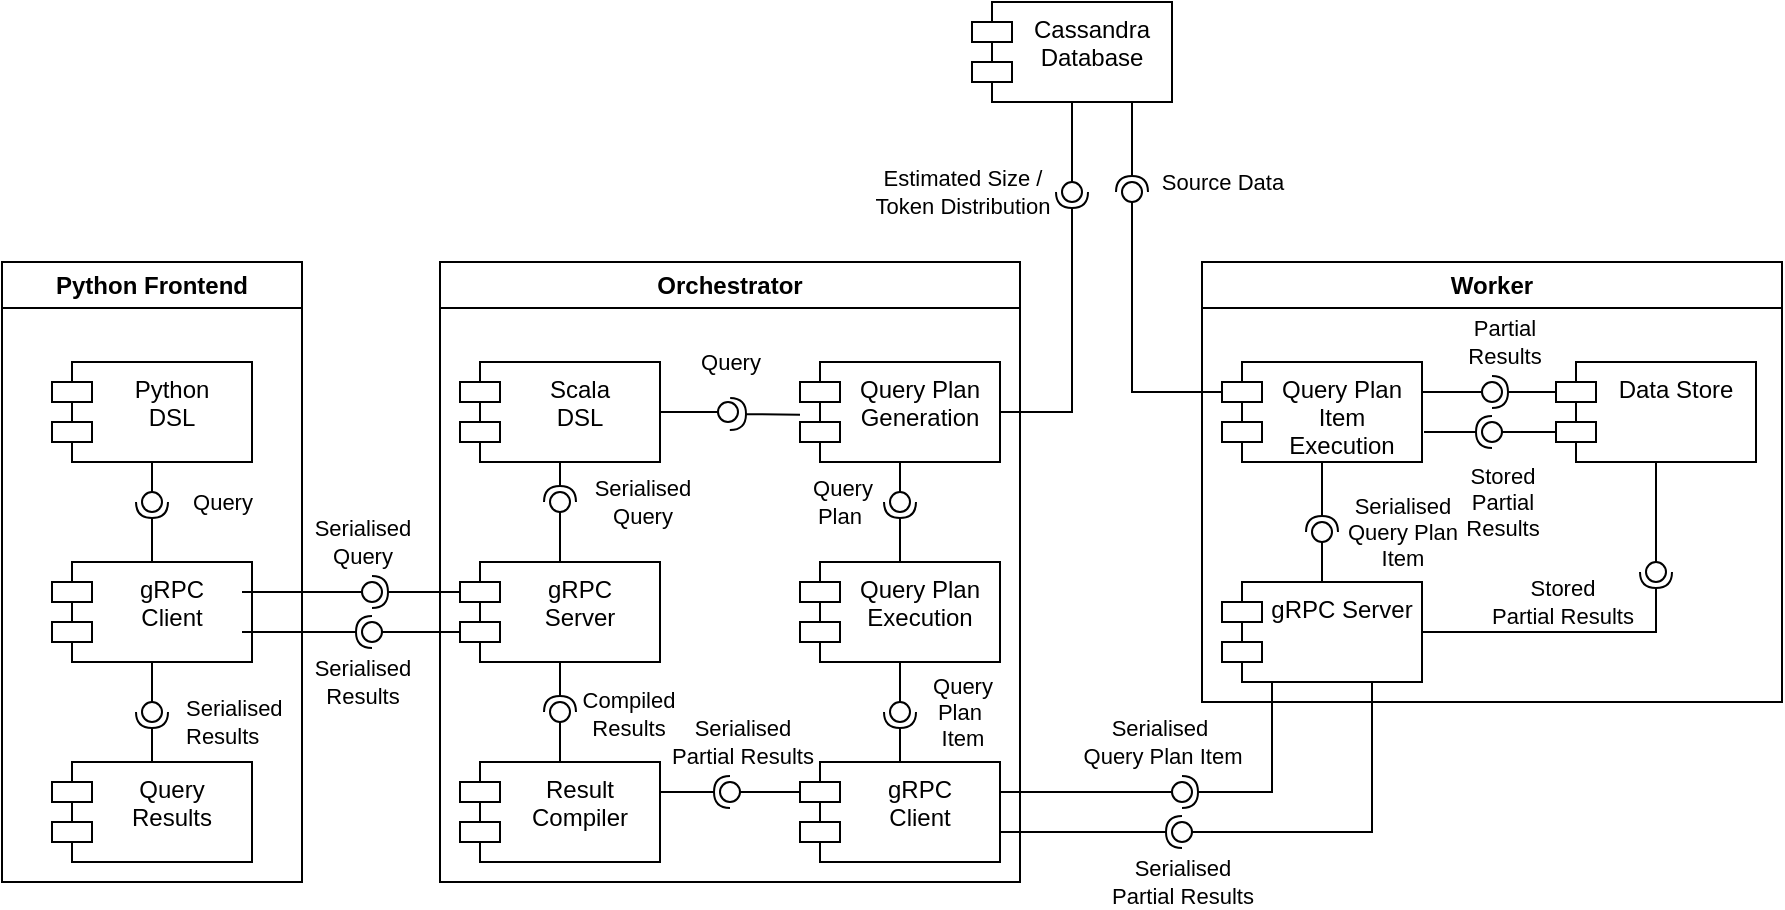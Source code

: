 <mxfile version="20.8.16" type="device"><diagram name="Page-1" id="CQuMhw7MRO4oRw27bGA-"><mxGraphModel dx="1100" dy="756" grid="1" gridSize="10" guides="1" tooltips="1" connect="1" arrows="1" fold="1" page="1" pageScale="1" pageWidth="827" pageHeight="1169" math="0" shadow="0"><root><mxCell id="0"/><mxCell id="1" parent="0"/><mxCell id="uEAPcu9ICsM8ZyTK5AJc-1" value="Python Frontend" style="swimlane;whiteSpace=wrap;html=1;spacing=5;" vertex="1" parent="1"><mxGeometry x="50" y="170" width="150" height="310" as="geometry"/></mxCell><mxCell id="uEAPcu9ICsM8ZyTK5AJc-5" value="Python&#10;DSL" style="shape=module;align=left;spacingLeft=20;align=center;verticalAlign=top;" vertex="1" parent="uEAPcu9ICsM8ZyTK5AJc-1"><mxGeometry x="25" y="50" width="100" height="50" as="geometry"/></mxCell><mxCell id="uEAPcu9ICsM8ZyTK5AJc-42" value="gRPC &#10;Client" style="shape=module;align=left;spacingLeft=20;align=center;verticalAlign=top;" vertex="1" parent="uEAPcu9ICsM8ZyTK5AJc-1"><mxGeometry x="25" y="150" width="100" height="50" as="geometry"/></mxCell><mxCell id="uEAPcu9ICsM8ZyTK5AJc-44" value="Query &#10;Results" style="shape=module;align=left;spacingLeft=20;align=center;verticalAlign=top;" vertex="1" parent="uEAPcu9ICsM8ZyTK5AJc-1"><mxGeometry x="25" y="250" width="100" height="50" as="geometry"/></mxCell><mxCell id="uEAPcu9ICsM8ZyTK5AJc-7" value="Orchestrator" style="swimlane;whiteSpace=wrap;html=1;" vertex="1" parent="1"><mxGeometry x="269" y="170" width="290" height="310" as="geometry"/></mxCell><mxCell id="uEAPcu9ICsM8ZyTK5AJc-8" value="Scala&#10;DSL" style="shape=module;align=left;spacingLeft=20;align=center;verticalAlign=top;" vertex="1" parent="uEAPcu9ICsM8ZyTK5AJc-7"><mxGeometry x="10" y="50" width="100" height="50" as="geometry"/></mxCell><mxCell id="uEAPcu9ICsM8ZyTK5AJc-13" value="Query Plan&#10;Generation" style="shape=module;align=left;spacingLeft=20;align=center;verticalAlign=top;" vertex="1" parent="uEAPcu9ICsM8ZyTK5AJc-7"><mxGeometry x="180" y="50" width="100" height="50" as="geometry"/></mxCell><mxCell id="uEAPcu9ICsM8ZyTK5AJc-14" value="Query Plan&#10;Execution" style="shape=module;align=left;spacingLeft=20;align=center;verticalAlign=top;" vertex="1" parent="uEAPcu9ICsM8ZyTK5AJc-7"><mxGeometry x="180" y="150" width="100" height="50" as="geometry"/></mxCell><mxCell id="uEAPcu9ICsM8ZyTK5AJc-31" value="" style="ellipse;whiteSpace=wrap;html=1;align=center;aspect=fixed;resizable=0;points=[];outlineConnect=0;sketch=0;" vertex="1" parent="uEAPcu9ICsM8ZyTK5AJc-7"><mxGeometry x="139" y="70" width="10" height="10" as="geometry"/></mxCell><mxCell id="uEAPcu9ICsM8ZyTK5AJc-29" value="" style="rounded=0;orthogonalLoop=1;jettySize=auto;html=1;endArrow=none;endFill=0;sketch=0;sourcePerimeterSpacing=0;targetPerimeterSpacing=0;exitX=1;exitY=0.5;exitDx=0;exitDy=0;" edge="1" target="uEAPcu9ICsM8ZyTK5AJc-31" parent="uEAPcu9ICsM8ZyTK5AJc-7" source="uEAPcu9ICsM8ZyTK5AJc-8"><mxGeometry relative="1" as="geometry"><mxPoint x="-110" y="235" as="sourcePoint"/></mxGeometry></mxCell><mxCell id="uEAPcu9ICsM8ZyTK5AJc-43" value="gRPC&#10;Server" style="shape=module;align=left;spacingLeft=20;align=center;verticalAlign=top;" vertex="1" parent="uEAPcu9ICsM8ZyTK5AJc-7"><mxGeometry x="10" y="150" width="100" height="50" as="geometry"/></mxCell><mxCell id="uEAPcu9ICsM8ZyTK5AJc-45" value="gRPC &#10;Client" style="shape=module;align=left;spacingLeft=20;align=center;verticalAlign=top;" vertex="1" parent="uEAPcu9ICsM8ZyTK5AJc-7"><mxGeometry x="180" y="250" width="100" height="50" as="geometry"/></mxCell><mxCell id="uEAPcu9ICsM8ZyTK5AJc-62" value="Result&#10;Compiler" style="shape=module;align=left;spacingLeft=20;align=center;verticalAlign=top;" vertex="1" parent="uEAPcu9ICsM8ZyTK5AJc-7"><mxGeometry x="10" y="250" width="100" height="50" as="geometry"/></mxCell><mxCell id="uEAPcu9ICsM8ZyTK5AJc-71" value="" style="ellipse;whiteSpace=wrap;html=1;align=center;aspect=fixed;resizable=0;points=[];outlineConnect=0;sketch=0;" vertex="1" parent="uEAPcu9ICsM8ZyTK5AJc-7"><mxGeometry x="225" y="220" width="10" height="10" as="geometry"/></mxCell><mxCell id="uEAPcu9ICsM8ZyTK5AJc-69" value="Query &lt;br&gt;Plan&amp;nbsp;&lt;br&gt;Item" style="rounded=0;orthogonalLoop=1;jettySize=auto;html=1;endArrow=none;endFill=0;sketch=0;sourcePerimeterSpacing=0;targetPerimeterSpacing=0;exitX=0.5;exitY=1;exitDx=0;exitDy=0;" edge="1" target="uEAPcu9ICsM8ZyTK5AJc-71" parent="uEAPcu9ICsM8ZyTK5AJc-7" source="uEAPcu9ICsM8ZyTK5AJc-14"><mxGeometry x="1" y="31" relative="1" as="geometry"><mxPoint x="210" y="375" as="sourcePoint"/><mxPoint y="5" as="offset"/></mxGeometry></mxCell><mxCell id="uEAPcu9ICsM8ZyTK5AJc-70" value="" style="rounded=0;orthogonalLoop=1;jettySize=auto;html=1;endArrow=halfCircle;endFill=0;entryX=0.5;entryY=0.5;endSize=6;strokeWidth=1;sketch=0;exitX=0.5;exitY=0;exitDx=0;exitDy=0;" edge="1" target="uEAPcu9ICsM8ZyTK5AJc-71" parent="uEAPcu9ICsM8ZyTK5AJc-7" source="uEAPcu9ICsM8ZyTK5AJc-45"><mxGeometry relative="1" as="geometry"><mxPoint x="250" y="375" as="sourcePoint"/></mxGeometry></mxCell><mxCell id="uEAPcu9ICsM8ZyTK5AJc-12" value="Cassandra&#10;Database" style="shape=module;align=left;spacingLeft=20;align=center;verticalAlign=top;" vertex="1" parent="1"><mxGeometry x="535" y="40" width="100" height="50" as="geometry"/></mxCell><mxCell id="uEAPcu9ICsM8ZyTK5AJc-15" value="Worker" style="swimlane;whiteSpace=wrap;html=1;" vertex="1" parent="1"><mxGeometry x="650" y="170" width="290" height="220" as="geometry"/></mxCell><mxCell id="uEAPcu9ICsM8ZyTK5AJc-20" value="Data Store" style="shape=module;align=left;spacingLeft=20;align=center;verticalAlign=top;" vertex="1" parent="uEAPcu9ICsM8ZyTK5AJc-15"><mxGeometry x="177" y="50" width="100" height="50" as="geometry"/></mxCell><mxCell id="uEAPcu9ICsM8ZyTK5AJc-25" value="Query Plan &#10;Item &#10;Execution" style="shape=module;align=left;spacingLeft=20;align=center;verticalAlign=top;" vertex="1" parent="uEAPcu9ICsM8ZyTK5AJc-15"><mxGeometry x="10" y="50" width="100" height="50" as="geometry"/></mxCell><mxCell id="uEAPcu9ICsM8ZyTK5AJc-46" value="gRPC Server" style="shape=module;align=left;spacingLeft=20;align=center;verticalAlign=top;" vertex="1" parent="uEAPcu9ICsM8ZyTK5AJc-15"><mxGeometry x="10" y="160" width="100" height="50" as="geometry"/></mxCell><mxCell id="uEAPcu9ICsM8ZyTK5AJc-97" value="" style="ellipse;whiteSpace=wrap;html=1;align=center;aspect=fixed;resizable=0;points=[];outlineConnect=0;sketch=0;" vertex="1" parent="uEAPcu9ICsM8ZyTK5AJc-15"><mxGeometry x="222" y="150" width="10" height="10" as="geometry"/></mxCell><mxCell id="uEAPcu9ICsM8ZyTK5AJc-95" value="" style="rounded=0;orthogonalLoop=1;jettySize=auto;html=1;endArrow=none;endFill=0;sketch=0;sourcePerimeterSpacing=0;targetPerimeterSpacing=0;exitX=0.5;exitY=1;exitDx=0;exitDy=0;" edge="1" target="uEAPcu9ICsM8ZyTK5AJc-97" parent="uEAPcu9ICsM8ZyTK5AJc-15" source="uEAPcu9ICsM8ZyTK5AJc-20"><mxGeometry relative="1" as="geometry"><mxPoint x="220" y="315" as="sourcePoint"/></mxGeometry></mxCell><mxCell id="uEAPcu9ICsM8ZyTK5AJc-96" value="Stored&lt;br&gt;Partial Results" style="rounded=0;orthogonalLoop=1;jettySize=auto;html=1;endArrow=halfCircle;endFill=0;entryX=0.5;entryY=0.5;endSize=6;strokeWidth=1;sketch=0;exitX=1;exitY=0.5;exitDx=0;exitDy=0;edgeStyle=orthogonalEdgeStyle;" edge="1" target="uEAPcu9ICsM8ZyTK5AJc-97" parent="uEAPcu9ICsM8ZyTK5AJc-15" source="uEAPcu9ICsM8ZyTK5AJc-46"><mxGeometry x="-0.048" y="15" relative="1" as="geometry"><mxPoint x="260" y="315" as="sourcePoint"/><Array as="points"><mxPoint x="227" y="185"/></Array><mxPoint as="offset"/></mxGeometry></mxCell><mxCell id="uEAPcu9ICsM8ZyTK5AJc-30" value="Query" style="rounded=0;orthogonalLoop=1;jettySize=auto;html=1;endArrow=halfCircle;endFill=0;endSize=6;strokeWidth=1;sketch=0;exitX=0;exitY=0.527;exitDx=0;exitDy=0;exitPerimeter=0;" edge="1" parent="1" source="uEAPcu9ICsM8ZyTK5AJc-13"><mxGeometry x="1" y="-26" relative="1" as="geometry"><mxPoint x="199" y="405" as="sourcePoint"/><mxPoint x="414" y="246" as="targetPoint"/><mxPoint as="offset"/></mxGeometry></mxCell><mxCell id="uEAPcu9ICsM8ZyTK5AJc-33" value="Query &lt;br&gt;Plan&amp;nbsp;" style="rounded=0;orthogonalLoop=1;jettySize=auto;html=1;endArrow=none;endFill=0;sketch=0;sourcePerimeterSpacing=0;targetPerimeterSpacing=0;exitX=0.5;exitY=1;exitDx=0;exitDy=0;" edge="1" target="uEAPcu9ICsM8ZyTK5AJc-35" parent="1" source="uEAPcu9ICsM8ZyTK5AJc-13"><mxGeometry x="1" y="-29" relative="1" as="geometry"><mxPoint x="229" y="525" as="sourcePoint"/><mxPoint y="5" as="offset"/></mxGeometry></mxCell><mxCell id="uEAPcu9ICsM8ZyTK5AJc-34" value="" style="rounded=0;orthogonalLoop=1;jettySize=auto;html=1;endArrow=halfCircle;endFill=0;entryX=0.5;entryY=0.5;endSize=6;strokeWidth=1;sketch=0;exitX=0.5;exitY=0;exitDx=0;exitDy=0;" edge="1" target="uEAPcu9ICsM8ZyTK5AJc-35" parent="1" source="uEAPcu9ICsM8ZyTK5AJc-14"><mxGeometry relative="1" as="geometry"><mxPoint x="269" y="525" as="sourcePoint"/></mxGeometry></mxCell><mxCell id="uEAPcu9ICsM8ZyTK5AJc-35" value="" style="ellipse;whiteSpace=wrap;html=1;align=center;aspect=fixed;resizable=0;points=[];outlineConnect=0;sketch=0;" vertex="1" parent="1"><mxGeometry x="494" y="285" width="10" height="10" as="geometry"/></mxCell><mxCell id="uEAPcu9ICsM8ZyTK5AJc-36" value="Estimated Size / &lt;br&gt;Token Distribution" style="rounded=0;orthogonalLoop=1;jettySize=auto;html=1;endArrow=none;endFill=0;sketch=0;sourcePerimeterSpacing=0;targetPerimeterSpacing=0;exitX=0.5;exitY=1;exitDx=0;exitDy=0;edgeStyle=orthogonalEdgeStyle;" edge="1" target="uEAPcu9ICsM8ZyTK5AJc-38" parent="1" source="uEAPcu9ICsM8ZyTK5AJc-12"><mxGeometry x="1" y="-55" relative="1" as="geometry"><mxPoint x="269" y="85" as="sourcePoint"/><mxPoint y="5" as="offset"/></mxGeometry></mxCell><mxCell id="uEAPcu9ICsM8ZyTK5AJc-37" value="" style="rounded=0;orthogonalLoop=1;jettySize=auto;html=1;endArrow=halfCircle;endFill=0;entryX=0.5;entryY=0.5;endSize=6;strokeWidth=1;sketch=0;exitX=1;exitY=0.5;exitDx=0;exitDy=0;edgeStyle=orthogonalEdgeStyle;" edge="1" target="uEAPcu9ICsM8ZyTK5AJc-38" parent="1" source="uEAPcu9ICsM8ZyTK5AJc-13"><mxGeometry relative="1" as="geometry"><mxPoint x="309" y="85" as="sourcePoint"/></mxGeometry></mxCell><mxCell id="uEAPcu9ICsM8ZyTK5AJc-38" value="" style="ellipse;whiteSpace=wrap;html=1;align=center;aspect=fixed;resizable=0;points=[];outlineConnect=0;sketch=0;" vertex="1" parent="1"><mxGeometry x="580" y="130" width="10" height="10" as="geometry"/></mxCell><mxCell id="uEAPcu9ICsM8ZyTK5AJc-47" value="Serialised &lt;br&gt;Query" style="rounded=0;orthogonalLoop=1;jettySize=auto;html=1;endArrow=none;endFill=0;sketch=0;sourcePerimeterSpacing=0;targetPerimeterSpacing=0;" edge="1" target="uEAPcu9ICsM8ZyTK5AJc-49" parent="1"><mxGeometry x="1" y="25" relative="1" as="geometry"><mxPoint x="170" y="335" as="sourcePoint"/><mxPoint as="offset"/></mxGeometry></mxCell><mxCell id="uEAPcu9ICsM8ZyTK5AJc-48" value="" style="rounded=0;orthogonalLoop=1;jettySize=auto;html=1;endArrow=halfCircle;endFill=0;entryX=0.5;entryY=0.5;endSize=6;strokeWidth=1;sketch=0;exitX=0;exitY=0;exitDx=0;exitDy=15;exitPerimeter=0;" edge="1" target="uEAPcu9ICsM8ZyTK5AJc-49" parent="1" source="uEAPcu9ICsM8ZyTK5AJc-43"><mxGeometry relative="1" as="geometry"><mxPoint x="180" y="495" as="sourcePoint"/></mxGeometry></mxCell><mxCell id="uEAPcu9ICsM8ZyTK5AJc-49" value="" style="ellipse;whiteSpace=wrap;html=1;align=center;aspect=fixed;resizable=0;points=[];outlineConnect=0;sketch=0;" vertex="1" parent="1"><mxGeometry x="230" y="330" width="10" height="10" as="geometry"/></mxCell><mxCell id="uEAPcu9ICsM8ZyTK5AJc-50" value="" style="rounded=0;orthogonalLoop=1;jettySize=auto;html=1;endArrow=none;endFill=0;sketch=0;sourcePerimeterSpacing=0;targetPerimeterSpacing=0;exitX=0;exitY=0;exitDx=0;exitDy=35;exitPerimeter=0;" edge="1" target="uEAPcu9ICsM8ZyTK5AJc-52" parent="1" source="uEAPcu9ICsM8ZyTK5AJc-43"><mxGeometry relative="1" as="geometry"><mxPoint x="200" y="515" as="sourcePoint"/></mxGeometry></mxCell><mxCell id="uEAPcu9ICsM8ZyTK5AJc-51" value="Serialised&lt;br&gt;Results" style="rounded=0;orthogonalLoop=1;jettySize=auto;html=1;endArrow=halfCircle;endFill=0;entryX=0.5;entryY=0.5;endSize=6;strokeWidth=1;sketch=0;" edge="1" target="uEAPcu9ICsM8ZyTK5AJc-52" parent="1"><mxGeometry x="0.846" y="-25" relative="1" as="geometry"><mxPoint x="170" y="355" as="sourcePoint"/><mxPoint as="offset"/></mxGeometry></mxCell><mxCell id="uEAPcu9ICsM8ZyTK5AJc-52" value="" style="ellipse;whiteSpace=wrap;html=1;align=center;aspect=fixed;resizable=0;points=[];outlineConnect=0;sketch=0;" vertex="1" parent="1"><mxGeometry x="230" y="350" width="10" height="10" as="geometry"/></mxCell><mxCell id="uEAPcu9ICsM8ZyTK5AJc-53" value="Query" style="rounded=0;orthogonalLoop=1;jettySize=auto;html=1;endArrow=none;endFill=0;sketch=0;sourcePerimeterSpacing=0;targetPerimeterSpacing=0;exitX=0.5;exitY=1;exitDx=0;exitDy=0;" edge="1" target="uEAPcu9ICsM8ZyTK5AJc-55" parent="1" source="uEAPcu9ICsM8ZyTK5AJc-5"><mxGeometry x="1" y="35" relative="1" as="geometry"><mxPoint x="-10" y="345" as="sourcePoint"/><mxPoint y="5" as="offset"/></mxGeometry></mxCell><mxCell id="uEAPcu9ICsM8ZyTK5AJc-54" value="" style="rounded=0;orthogonalLoop=1;jettySize=auto;html=1;endArrow=halfCircle;endFill=0;entryX=0.5;entryY=0.5;endSize=6;strokeWidth=1;sketch=0;exitX=0.5;exitY=0;exitDx=0;exitDy=0;" edge="1" target="uEAPcu9ICsM8ZyTK5AJc-55" parent="1" source="uEAPcu9ICsM8ZyTK5AJc-42"><mxGeometry relative="1" as="geometry"><mxPoint x="30" y="345" as="sourcePoint"/></mxGeometry></mxCell><mxCell id="uEAPcu9ICsM8ZyTK5AJc-55" value="" style="ellipse;whiteSpace=wrap;html=1;align=center;aspect=fixed;resizable=0;points=[];outlineConnect=0;sketch=0;" vertex="1" parent="1"><mxGeometry x="120" y="285" width="10" height="10" as="geometry"/></mxCell><mxCell id="uEAPcu9ICsM8ZyTK5AJc-56" value="" style="rounded=0;orthogonalLoop=1;jettySize=auto;html=1;endArrow=none;endFill=0;sketch=0;sourcePerimeterSpacing=0;targetPerimeterSpacing=0;exitX=0.5;exitY=1;exitDx=0;exitDy=0;" edge="1" target="uEAPcu9ICsM8ZyTK5AJc-58" parent="1" source="uEAPcu9ICsM8ZyTK5AJc-42"><mxGeometry relative="1" as="geometry"><mxPoint x="-30" y="425" as="sourcePoint"/></mxGeometry></mxCell><mxCell id="uEAPcu9ICsM8ZyTK5AJc-57" value="Serialised&lt;br&gt;Results" style="rounded=0;orthogonalLoop=1;jettySize=auto;html=1;endArrow=halfCircle;endFill=0;entryX=0.5;entryY=0.5;endSize=6;strokeWidth=1;sketch=0;exitX=0.5;exitY=0;exitDx=0;exitDy=0;labelPosition=right;verticalLabelPosition=middle;align=left;verticalAlign=middle;" edge="1" target="uEAPcu9ICsM8ZyTK5AJc-58" parent="1" source="uEAPcu9ICsM8ZyTK5AJc-44"><mxGeometry x="0.6" y="-15" relative="1" as="geometry"><mxPoint x="10" y="425" as="sourcePoint"/><mxPoint as="offset"/></mxGeometry></mxCell><mxCell id="uEAPcu9ICsM8ZyTK5AJc-58" value="" style="ellipse;whiteSpace=wrap;html=1;align=center;aspect=fixed;resizable=0;points=[];outlineConnect=0;sketch=0;" vertex="1" parent="1"><mxGeometry x="120" y="390" width="10" height="10" as="geometry"/></mxCell><mxCell id="uEAPcu9ICsM8ZyTK5AJc-59" value="Serialised&lt;br&gt;Query" style="rounded=0;orthogonalLoop=1;jettySize=auto;html=1;endArrow=none;endFill=0;sketch=0;sourcePerimeterSpacing=0;targetPerimeterSpacing=0;exitX=0.5;exitY=0;exitDx=0;exitDy=0;" edge="1" target="uEAPcu9ICsM8ZyTK5AJc-61" parent="1" source="uEAPcu9ICsM8ZyTK5AJc-43"><mxGeometry x="1" y="-41" relative="1" as="geometry"><mxPoint x="239" y="525" as="sourcePoint"/><mxPoint y="-5" as="offset"/></mxGeometry></mxCell><mxCell id="uEAPcu9ICsM8ZyTK5AJc-60" value="" style="rounded=0;orthogonalLoop=1;jettySize=auto;html=1;endArrow=halfCircle;endFill=0;entryX=0.5;entryY=0.5;endSize=6;strokeWidth=1;sketch=0;exitX=0.5;exitY=1;exitDx=0;exitDy=0;" edge="1" target="uEAPcu9ICsM8ZyTK5AJc-61" parent="1" source="uEAPcu9ICsM8ZyTK5AJc-8"><mxGeometry relative="1" as="geometry"><mxPoint x="279" y="525" as="sourcePoint"/></mxGeometry></mxCell><mxCell id="uEAPcu9ICsM8ZyTK5AJc-61" value="" style="ellipse;whiteSpace=wrap;html=1;align=center;aspect=fixed;resizable=0;points=[];outlineConnect=0;sketch=0;" vertex="1" parent="1"><mxGeometry x="324" y="285" width="10" height="10" as="geometry"/></mxCell><mxCell id="uEAPcu9ICsM8ZyTK5AJc-63" value="" style="rounded=0;orthogonalLoop=1;jettySize=auto;html=1;endArrow=none;endFill=0;sketch=0;sourcePerimeterSpacing=0;targetPerimeterSpacing=0;exitX=0;exitY=0;exitDx=0;exitDy=15;exitPerimeter=0;edgeStyle=orthogonalEdgeStyle;" edge="1" target="uEAPcu9ICsM8ZyTK5AJc-65" parent="1" source="uEAPcu9ICsM8ZyTK5AJc-25"><mxGeometry relative="1" as="geometry"><mxPoint x="610" y="525" as="sourcePoint"/></mxGeometry></mxCell><mxCell id="uEAPcu9ICsM8ZyTK5AJc-64" value="Source Data" style="rounded=0;orthogonalLoop=1;jettySize=auto;html=1;endArrow=halfCircle;endFill=0;entryX=0.5;entryY=0.5;endSize=6;strokeWidth=1;sketch=0;exitX=0.8;exitY=1;exitDx=0;exitDy=0;exitPerimeter=0;" edge="1" target="uEAPcu9ICsM8ZyTK5AJc-65" parent="1" source="uEAPcu9ICsM8ZyTK5AJc-12"><mxGeometry x="0.778" y="45" relative="1" as="geometry"><mxPoint x="650" y="525" as="sourcePoint"/><mxPoint as="offset"/></mxGeometry></mxCell><mxCell id="uEAPcu9ICsM8ZyTK5AJc-65" value="" style="ellipse;whiteSpace=wrap;html=1;align=center;aspect=fixed;resizable=0;points=[];outlineConnect=0;sketch=0;" vertex="1" parent="1"><mxGeometry x="610" y="130" width="10" height="10" as="geometry"/></mxCell><mxCell id="uEAPcu9ICsM8ZyTK5AJc-66" value="Serialised&lt;br&gt;Query Plan&lt;br&gt;Item" style="rounded=0;orthogonalLoop=1;jettySize=auto;html=1;endArrow=none;endFill=0;sketch=0;sourcePerimeterSpacing=0;targetPerimeterSpacing=0;exitX=0.5;exitY=0;exitDx=0;exitDy=0;" edge="1" target="uEAPcu9ICsM8ZyTK5AJc-68" parent="1" source="uEAPcu9ICsM8ZyTK5AJc-46"><mxGeometry x="1" y="-40" relative="1" as="geometry"><mxPoint x="559" y="455" as="sourcePoint"/><mxPoint y="-5" as="offset"/></mxGeometry></mxCell><mxCell id="uEAPcu9ICsM8ZyTK5AJc-67" value="" style="rounded=0;orthogonalLoop=1;jettySize=auto;html=1;endArrow=halfCircle;endFill=0;entryX=0.5;entryY=0.5;endSize=6;strokeWidth=1;sketch=0;exitX=0.5;exitY=1;exitDx=0;exitDy=0;" edge="1" target="uEAPcu9ICsM8ZyTK5AJc-68" parent="1" source="uEAPcu9ICsM8ZyTK5AJc-25"><mxGeometry relative="1" as="geometry"><mxPoint x="599" y="455" as="sourcePoint"/></mxGeometry></mxCell><mxCell id="uEAPcu9ICsM8ZyTK5AJc-68" value="" style="ellipse;whiteSpace=wrap;html=1;align=center;aspect=fixed;resizable=0;points=[];outlineConnect=0;sketch=0;" vertex="1" parent="1"><mxGeometry x="705" y="300" width="10" height="10" as="geometry"/></mxCell><mxCell id="uEAPcu9ICsM8ZyTK5AJc-72" value="" style="rounded=0;orthogonalLoop=1;jettySize=auto;html=1;endArrow=none;endFill=0;sketch=0;sourcePerimeterSpacing=0;targetPerimeterSpacing=0;exitX=0;exitY=0;exitDx=0;exitDy=15;exitPerimeter=0;" edge="1" target="uEAPcu9ICsM8ZyTK5AJc-74" parent="1" source="uEAPcu9ICsM8ZyTK5AJc-45"><mxGeometry relative="1" as="geometry"><mxPoint x="324" y="565" as="sourcePoint"/></mxGeometry></mxCell><mxCell id="uEAPcu9ICsM8ZyTK5AJc-73" value="Serialised&lt;br&gt;Partial Results" style="rounded=0;orthogonalLoop=1;jettySize=auto;html=1;endArrow=halfCircle;endFill=0;entryX=0.5;entryY=0.5;endSize=6;strokeWidth=1;sketch=0;" edge="1" target="uEAPcu9ICsM8ZyTK5AJc-74" parent="1"><mxGeometry x="1" y="26" relative="1" as="geometry"><mxPoint x="379" y="435" as="sourcePoint"/><mxPoint x="6" y="1" as="offset"/></mxGeometry></mxCell><mxCell id="uEAPcu9ICsM8ZyTK5AJc-74" value="" style="ellipse;whiteSpace=wrap;html=1;align=center;aspect=fixed;resizable=0;points=[];outlineConnect=0;sketch=0;" vertex="1" parent="1"><mxGeometry x="409" y="430" width="10" height="10" as="geometry"/></mxCell><mxCell id="uEAPcu9ICsM8ZyTK5AJc-75" value="Serialised&amp;nbsp;&lt;br&gt;Query Plan Item" style="rounded=0;orthogonalLoop=1;jettySize=auto;html=1;endArrow=none;endFill=0;sketch=0;sourcePerimeterSpacing=0;targetPerimeterSpacing=0;" edge="1" target="uEAPcu9ICsM8ZyTK5AJc-77" parent="1"><mxGeometry x="0.884" y="25" relative="1" as="geometry"><mxPoint x="549" y="435" as="sourcePoint"/><mxPoint as="offset"/></mxGeometry></mxCell><mxCell id="uEAPcu9ICsM8ZyTK5AJc-76" value="" style="rounded=0;orthogonalLoop=1;jettySize=auto;html=1;endArrow=halfCircle;endFill=0;endSize=6;strokeWidth=1;sketch=0;exitX=0.25;exitY=1;exitDx=0;exitDy=0;edgeStyle=orthogonalEdgeStyle;" edge="1" parent="1" source="uEAPcu9ICsM8ZyTK5AJc-46"><mxGeometry relative="1" as="geometry"><mxPoint x="760" y="505" as="sourcePoint"/><mxPoint x="640" y="435" as="targetPoint"/><Array as="points"><mxPoint x="685" y="435"/></Array></mxGeometry></mxCell><mxCell id="uEAPcu9ICsM8ZyTK5AJc-77" value="" style="ellipse;whiteSpace=wrap;html=1;align=center;aspect=fixed;resizable=0;points=[];outlineConnect=0;sketch=0;" vertex="1" parent="1"><mxGeometry x="635" y="430" width="10" height="10" as="geometry"/></mxCell><mxCell id="uEAPcu9ICsM8ZyTK5AJc-78" value="" style="rounded=0;orthogonalLoop=1;jettySize=auto;html=1;endArrow=none;endFill=0;sketch=0;sourcePerimeterSpacing=0;targetPerimeterSpacing=0;exitX=0.75;exitY=1;exitDx=0;exitDy=0;edgeStyle=orthogonalEdgeStyle;" edge="1" target="uEAPcu9ICsM8ZyTK5AJc-80" parent="1" source="uEAPcu9ICsM8ZyTK5AJc-46"><mxGeometry relative="1" as="geometry"><mxPoint x="650" y="535" as="sourcePoint"/><Array as="points"><mxPoint x="735" y="455"/></Array></mxGeometry></mxCell><mxCell id="uEAPcu9ICsM8ZyTK5AJc-79" value="Serialised&lt;br&gt;Partial Results" style="rounded=0;orthogonalLoop=1;jettySize=auto;html=1;endArrow=halfCircle;endFill=0;entryX=0.5;entryY=0.5;endSize=6;strokeWidth=1;sketch=0;" edge="1" target="uEAPcu9ICsM8ZyTK5AJc-80" parent="1"><mxGeometry x="1" y="-25" relative="1" as="geometry"><mxPoint x="549" y="455" as="sourcePoint"/><mxPoint as="offset"/></mxGeometry></mxCell><mxCell id="uEAPcu9ICsM8ZyTK5AJc-80" value="" style="ellipse;whiteSpace=wrap;html=1;align=center;aspect=fixed;resizable=0;points=[];outlineConnect=0;sketch=0;" vertex="1" parent="1"><mxGeometry x="635" y="450" width="10" height="10" as="geometry"/></mxCell><mxCell id="uEAPcu9ICsM8ZyTK5AJc-85" value="" style="rounded=0;orthogonalLoop=1;jettySize=auto;html=1;endArrow=none;endFill=0;sketch=0;sourcePerimeterSpacing=0;targetPerimeterSpacing=0;" edge="1" target="uEAPcu9ICsM8ZyTK5AJc-87" parent="1"><mxGeometry relative="1" as="geometry"><mxPoint x="760" y="235" as="sourcePoint"/></mxGeometry></mxCell><mxCell id="uEAPcu9ICsM8ZyTK5AJc-86" value="Partial&lt;br&gt;Results" style="rounded=0;orthogonalLoop=1;jettySize=auto;html=1;endArrow=halfCircle;endFill=0;entryX=0.5;entryY=0.5;endSize=6;strokeWidth=1;sketch=0;exitX=0;exitY=0;exitDx=0;exitDy=15;exitPerimeter=0;" edge="1" target="uEAPcu9ICsM8ZyTK5AJc-87" parent="1" source="uEAPcu9ICsM8ZyTK5AJc-20"><mxGeometry x="0.667" y="-25" relative="1" as="geometry"><mxPoint x="980" y="485" as="sourcePoint"/><mxPoint as="offset"/></mxGeometry></mxCell><mxCell id="uEAPcu9ICsM8ZyTK5AJc-87" value="" style="ellipse;whiteSpace=wrap;html=1;align=center;aspect=fixed;resizable=0;points=[];outlineConnect=0;sketch=0;" vertex="1" parent="1"><mxGeometry x="790" y="230" width="10" height="10" as="geometry"/></mxCell><mxCell id="uEAPcu9ICsM8ZyTK5AJc-89" value="Stored&lt;br&gt;Partial&lt;br&gt;Results" style="rounded=0;orthogonalLoop=1;jettySize=auto;html=1;endArrow=none;endFill=0;sketch=0;sourcePerimeterSpacing=0;targetPerimeterSpacing=0;exitX=0;exitY=0;exitDx=0;exitDy=35;exitPerimeter=0;" edge="1" target="uEAPcu9ICsM8ZyTK5AJc-91" parent="1" source="uEAPcu9ICsM8ZyTK5AJc-20"><mxGeometry x="1" y="35" relative="1" as="geometry"><mxPoint x="815" y="475" as="sourcePoint"/><mxPoint as="offset"/></mxGeometry></mxCell><mxCell id="uEAPcu9ICsM8ZyTK5AJc-90" value="" style="rounded=0;orthogonalLoop=1;jettySize=auto;html=1;endArrow=halfCircle;endFill=0;entryX=0.5;entryY=0.5;endSize=6;strokeWidth=1;sketch=0;" edge="1" target="uEAPcu9ICsM8ZyTK5AJc-91" parent="1"><mxGeometry relative="1" as="geometry"><mxPoint x="761" y="255" as="sourcePoint"/></mxGeometry></mxCell><mxCell id="uEAPcu9ICsM8ZyTK5AJc-91" value="" style="ellipse;whiteSpace=wrap;html=1;align=center;aspect=fixed;resizable=0;points=[];outlineConnect=0;sketch=0;" vertex="1" parent="1"><mxGeometry x="790" y="250" width="10" height="10" as="geometry"/></mxCell><mxCell id="uEAPcu9ICsM8ZyTK5AJc-92" value="Compiled&lt;br&gt;Results" style="rounded=0;orthogonalLoop=1;jettySize=auto;html=1;endArrow=none;endFill=0;sketch=0;sourcePerimeterSpacing=0;targetPerimeterSpacing=0;exitX=0.5;exitY=0;exitDx=0;exitDy=0;" edge="1" target="uEAPcu9ICsM8ZyTK5AJc-94" parent="1" source="uEAPcu9ICsM8ZyTK5AJc-62"><mxGeometry x="1" y="-34" relative="1" as="geometry"><mxPoint x="294" y="555" as="sourcePoint"/><mxPoint y="-4" as="offset"/></mxGeometry></mxCell><mxCell id="uEAPcu9ICsM8ZyTK5AJc-93" value="" style="rounded=0;orthogonalLoop=1;jettySize=auto;html=1;endArrow=halfCircle;endFill=0;entryX=0.5;entryY=0.5;endSize=6;strokeWidth=1;sketch=0;exitX=0.5;exitY=1;exitDx=0;exitDy=0;" edge="1" target="uEAPcu9ICsM8ZyTK5AJc-94" parent="1" source="uEAPcu9ICsM8ZyTK5AJc-43"><mxGeometry relative="1" as="geometry"><mxPoint x="334" y="555" as="sourcePoint"/></mxGeometry></mxCell><mxCell id="uEAPcu9ICsM8ZyTK5AJc-94" value="" style="ellipse;whiteSpace=wrap;html=1;align=center;aspect=fixed;resizable=0;points=[];outlineConnect=0;sketch=0;" vertex="1" parent="1"><mxGeometry x="324" y="390" width="10" height="10" as="geometry"/></mxCell></root></mxGraphModel></diagram></mxfile>